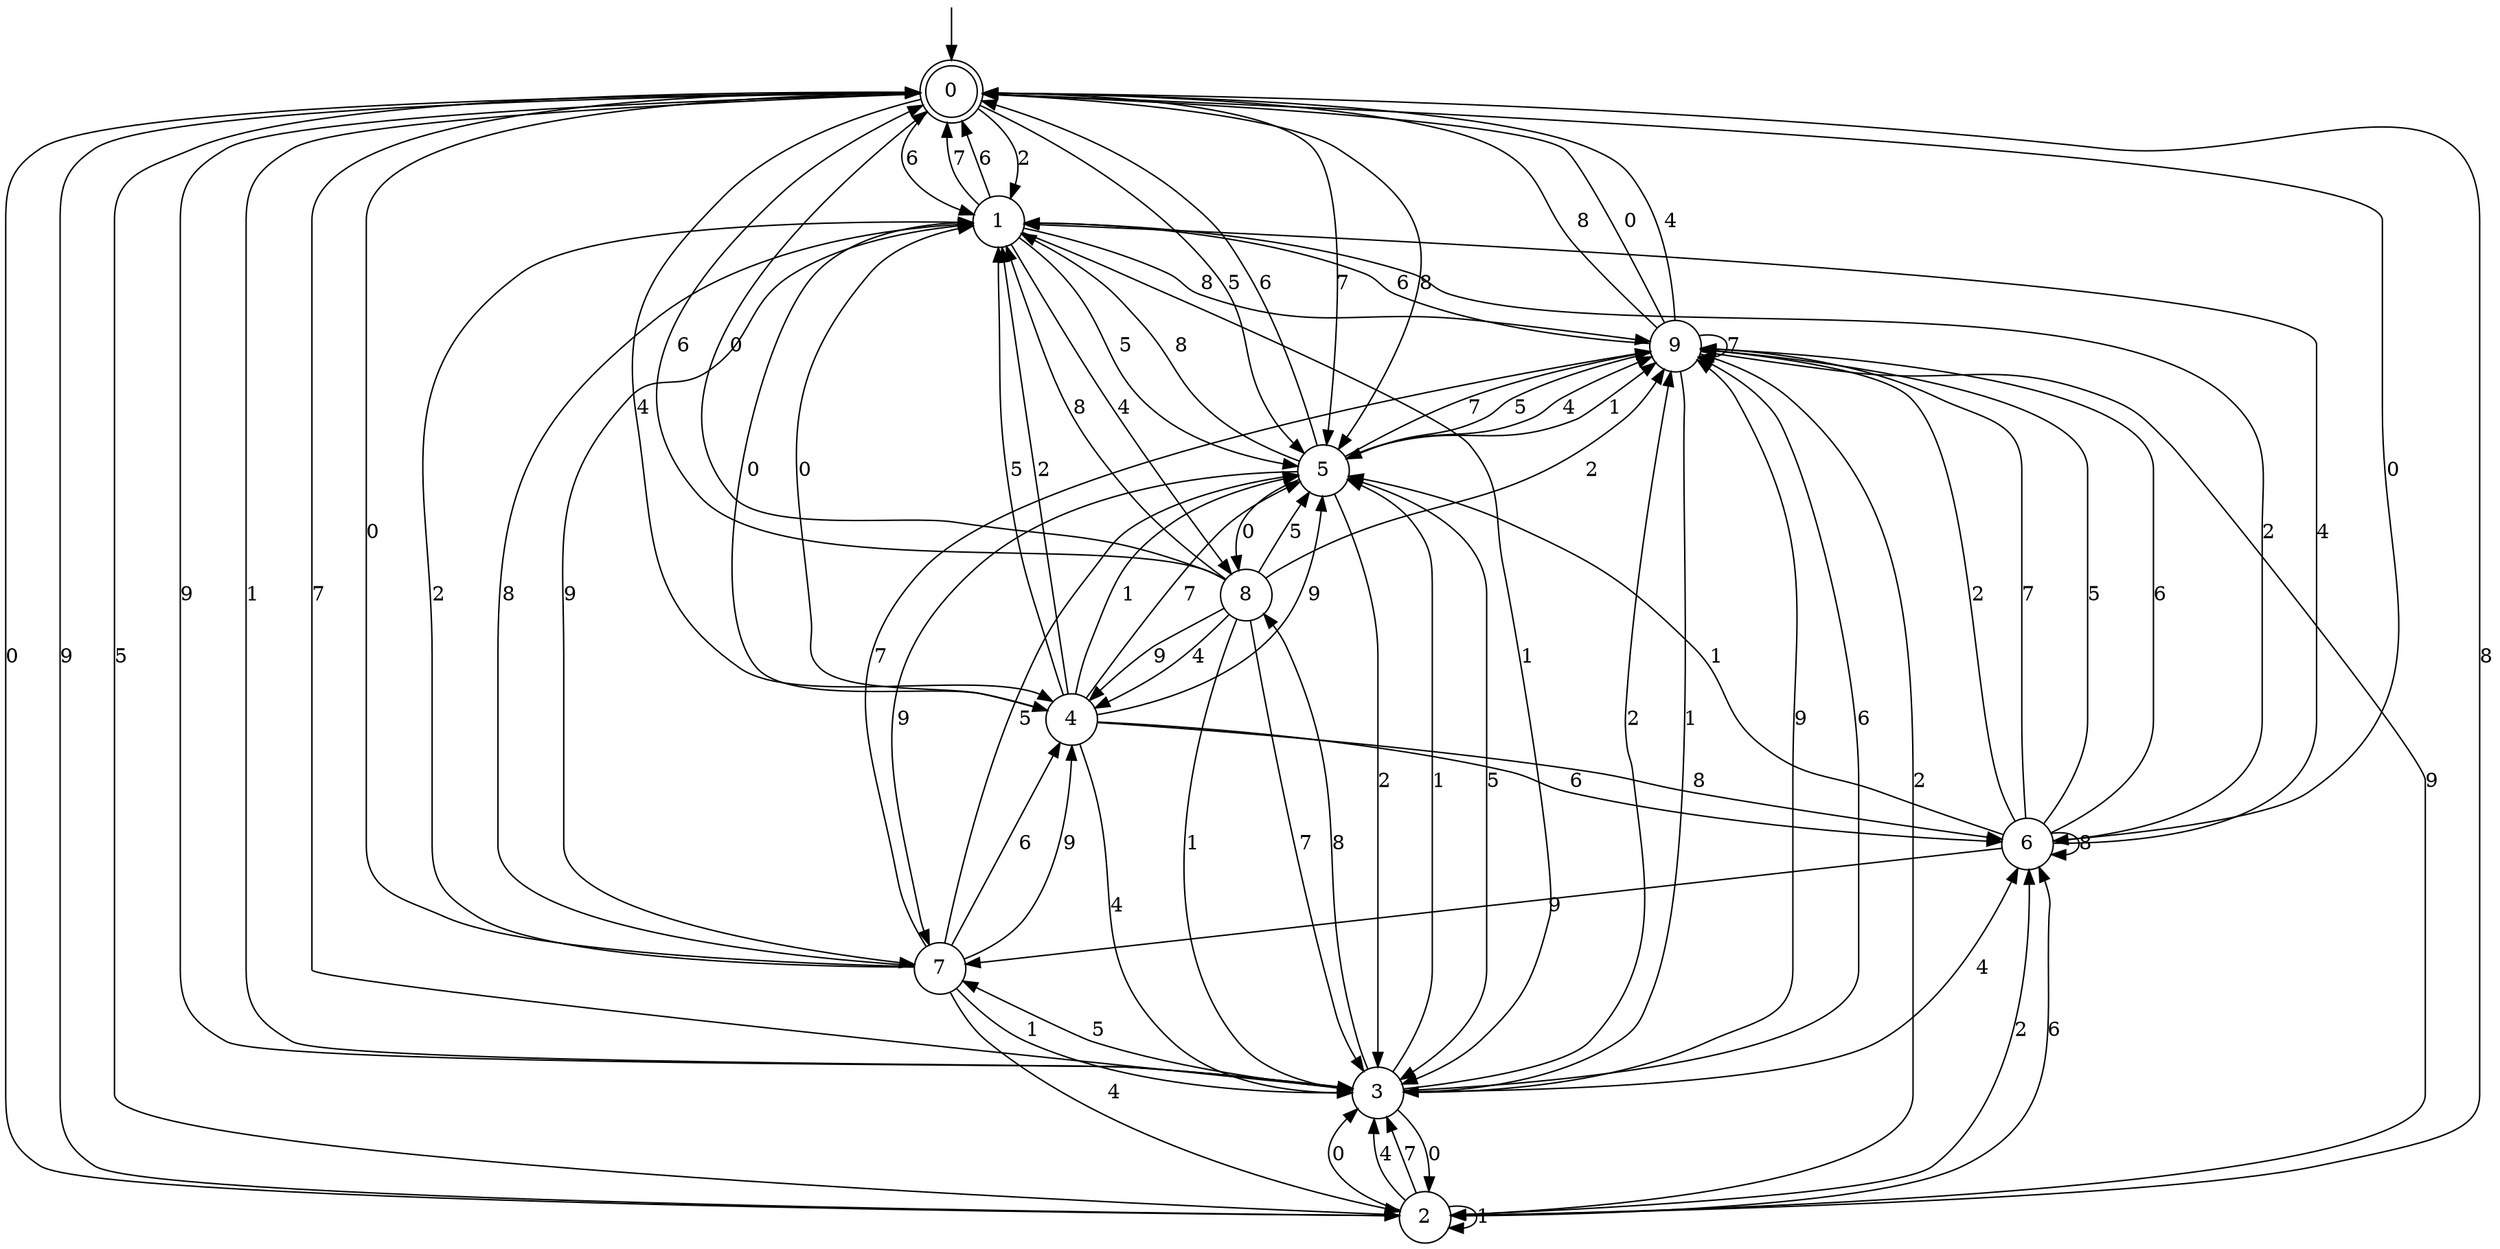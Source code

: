 digraph g {

	s0 [shape="doublecircle" label="0"];
	s1 [shape="circle" label="1"];
	s2 [shape="circle" label="2"];
	s3 [shape="circle" label="3"];
	s4 [shape="circle" label="4"];
	s5 [shape="circle" label="5"];
	s6 [shape="circle" label="6"];
	s7 [shape="circle" label="7"];
	s8 [shape="circle" label="8"];
	s9 [shape="circle" label="9"];
	s0 -> s1 [label="2"];
	s0 -> s2 [label="0"];
	s0 -> s3 [label="9"];
	s0 -> s4 [label="4"];
	s0 -> s3 [label="1"];
	s0 -> s5 [label="7"];
	s0 -> s5 [label="5"];
	s0 -> s5 [label="8"];
	s0 -> s1 [label="6"];
	s1 -> s6 [label="2"];
	s1 -> s4 [label="0"];
	s1 -> s7 [label="9"];
	s1 -> s8 [label="4"];
	s1 -> s3 [label="1"];
	s1 -> s0 [label="7"];
	s1 -> s5 [label="5"];
	s1 -> s9 [label="8"];
	s1 -> s0 [label="6"];
	s2 -> s6 [label="2"];
	s2 -> s3 [label="0"];
	s2 -> s0 [label="9"];
	s2 -> s3 [label="4"];
	s2 -> s2 [label="1"];
	s2 -> s3 [label="7"];
	s2 -> s0 [label="5"];
	s2 -> s0 [label="8"];
	s2 -> s6 [label="6"];
	s3 -> s9 [label="2"];
	s3 -> s2 [label="0"];
	s3 -> s9 [label="9"];
	s3 -> s6 [label="4"];
	s3 -> s5 [label="1"];
	s3 -> s0 [label="7"];
	s3 -> s7 [label="5"];
	s3 -> s8 [label="8"];
	s3 -> s9 [label="6"];
	s4 -> s1 [label="2"];
	s4 -> s1 [label="0"];
	s4 -> s5 [label="9"];
	s4 -> s3 [label="4"];
	s4 -> s5 [label="1"];
	s4 -> s5 [label="7"];
	s4 -> s1 [label="5"];
	s4 -> s6 [label="8"];
	s4 -> s6 [label="6"];
	s5 -> s3 [label="2"];
	s5 -> s8 [label="0"];
	s5 -> s7 [label="9"];
	s5 -> s9 [label="4"];
	s5 -> s9 [label="1"];
	s5 -> s9 [label="7"];
	s5 -> s3 [label="5"];
	s5 -> s1 [label="8"];
	s5 -> s0 [label="6"];
	s6 -> s9 [label="2"];
	s6 -> s0 [label="0"];
	s6 -> s7 [label="9"];
	s6 -> s1 [label="4"];
	s6 -> s5 [label="1"];
	s6 -> s9 [label="7"];
	s6 -> s9 [label="5"];
	s6 -> s6 [label="8"];
	s6 -> s9 [label="6"];
	s7 -> s1 [label="2"];
	s7 -> s0 [label="0"];
	s7 -> s4 [label="9"];
	s7 -> s2 [label="4"];
	s7 -> s3 [label="1"];
	s7 -> s9 [label="7"];
	s7 -> s5 [label="5"];
	s7 -> s1 [label="8"];
	s7 -> s4 [label="6"];
	s8 -> s9 [label="2"];
	s8 -> s0 [label="0"];
	s8 -> s4 [label="9"];
	s8 -> s4 [label="4"];
	s8 -> s3 [label="1"];
	s8 -> s3 [label="7"];
	s8 -> s5 [label="5"];
	s8 -> s1 [label="8"];
	s8 -> s0 [label="6"];
	s9 -> s2 [label="2"];
	s9 -> s0 [label="0"];
	s9 -> s2 [label="9"];
	s9 -> s0 [label="4"];
	s9 -> s3 [label="1"];
	s9 -> s9 [label="7"];
	s9 -> s5 [label="5"];
	s9 -> s0 [label="8"];
	s9 -> s1 [label="6"];

__start0 [label="" shape="none" width="0" height="0"];
__start0 -> s0;

}

